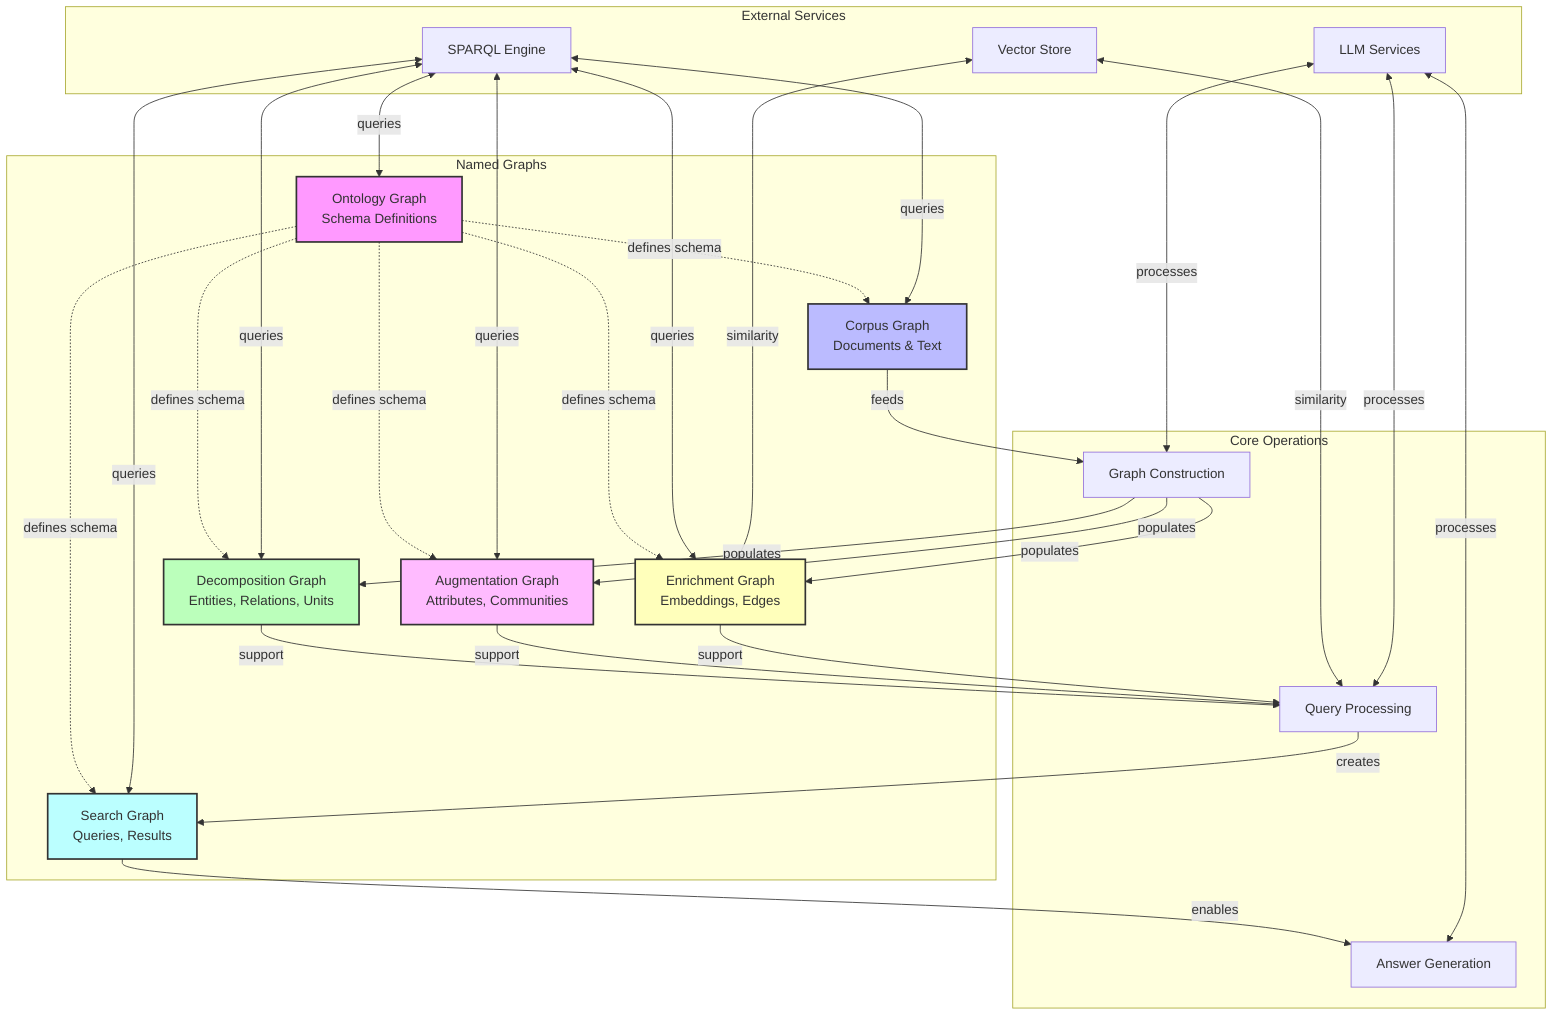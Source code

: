 flowchart TB
    subgraph "Named Graphs"
        G_ONT[Ontology Graph<br/>Schema Definitions]
        G_CORP[Corpus Graph<br/>Documents & Text]
        G_DEC[Decomposition Graph<br/>Entities, Relations, Units]
        G_AUG[Augmentation Graph<br/>Attributes, Communities]
        G_ENR[Enrichment Graph<br/>Embeddings, Edges]
        G_SEARCH[Search Graph<br/>Queries, Results]
    end
    
    subgraph "External Services"
        SPARQL[SPARQL Engine]
        VSTORE[Vector Store]
        LLM[LLM Services]
    end
    
    subgraph "Core Operations"
        BUILD[Graph Construction]
        QUERY[Query Processing]
        RETRIEVE[Answer Generation]
    end
    
    G_ONT -.->|defines schema| G_CORP & G_DEC & G_AUG & G_ENR & G_SEARCH
    
    G_CORP -->|feeds| BUILD
    BUILD -->|populates| G_DEC & G_AUG & G_ENR
    
    G_DEC & G_AUG & G_ENR -->|support| QUERY
    QUERY -->|creates| G_SEARCH
    G_SEARCH -->|enables| RETRIEVE
    
    SPARQL <-->|queries| G_ONT & G_CORP & G_DEC & G_AUG & G_ENR & G_SEARCH
    VSTORE <-->|similarity| G_ENR & QUERY
    LLM <-->|processes| BUILD & QUERY & RETRIEVE
    
    style G_ONT fill:#f9f,stroke:#333,stroke-width:2px
    style G_CORP fill:#bbf,stroke:#333,stroke-width:2px
    style G_DEC fill:#bfb,stroke:#333,stroke-width:2px
    style G_AUG fill:#fbf,stroke:#333,stroke-width:2px
    style G_ENR fill:#ffb,stroke:#333,stroke-width:2px
    style G_SEARCH fill:#bff,stroke:#333,stroke-width:2px